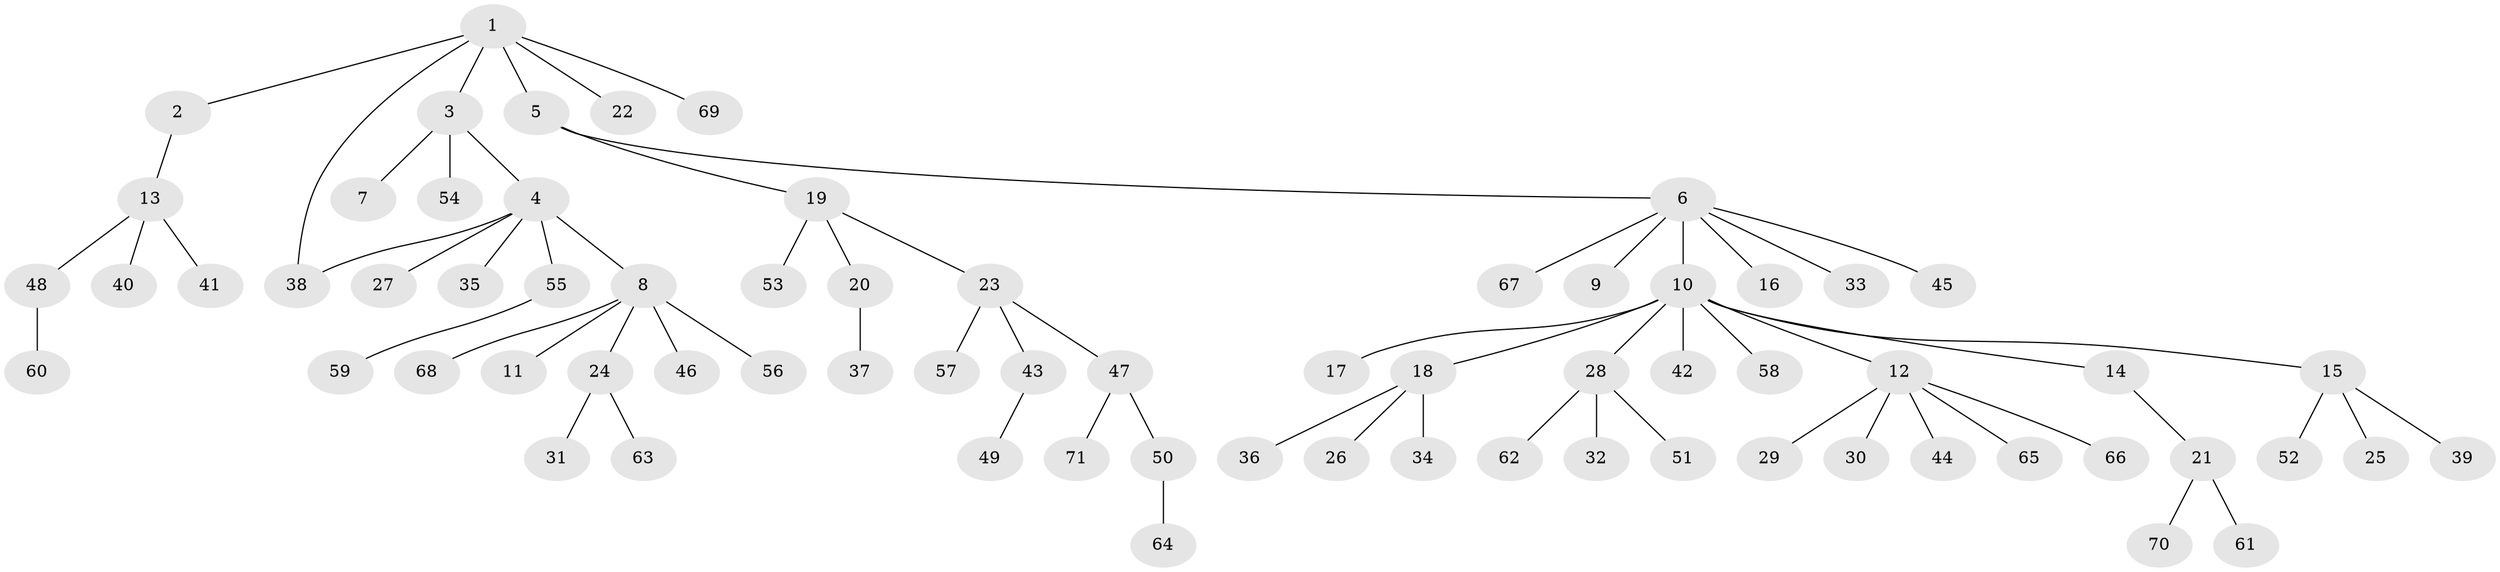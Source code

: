// coarse degree distribution, {8: 0.05660377358490566, 4: 0.018867924528301886, 5: 0.05660377358490566, 1: 0.7169811320754716, 3: 0.09433962264150944, 6: 0.018867924528301886, 2: 0.03773584905660377}
// Generated by graph-tools (version 1.1) at 2025/23/03/03/25 07:23:55]
// undirected, 71 vertices, 71 edges
graph export_dot {
graph [start="1"]
  node [color=gray90,style=filled];
  1;
  2;
  3;
  4;
  5;
  6;
  7;
  8;
  9;
  10;
  11;
  12;
  13;
  14;
  15;
  16;
  17;
  18;
  19;
  20;
  21;
  22;
  23;
  24;
  25;
  26;
  27;
  28;
  29;
  30;
  31;
  32;
  33;
  34;
  35;
  36;
  37;
  38;
  39;
  40;
  41;
  42;
  43;
  44;
  45;
  46;
  47;
  48;
  49;
  50;
  51;
  52;
  53;
  54;
  55;
  56;
  57;
  58;
  59;
  60;
  61;
  62;
  63;
  64;
  65;
  66;
  67;
  68;
  69;
  70;
  71;
  1 -- 2;
  1 -- 3;
  1 -- 5;
  1 -- 22;
  1 -- 38;
  1 -- 69;
  2 -- 13;
  3 -- 4;
  3 -- 7;
  3 -- 54;
  4 -- 8;
  4 -- 27;
  4 -- 35;
  4 -- 38;
  4 -- 55;
  5 -- 6;
  5 -- 19;
  6 -- 9;
  6 -- 10;
  6 -- 16;
  6 -- 33;
  6 -- 45;
  6 -- 67;
  8 -- 11;
  8 -- 24;
  8 -- 46;
  8 -- 56;
  8 -- 68;
  10 -- 12;
  10 -- 14;
  10 -- 15;
  10 -- 17;
  10 -- 18;
  10 -- 28;
  10 -- 42;
  10 -- 58;
  12 -- 29;
  12 -- 30;
  12 -- 44;
  12 -- 65;
  12 -- 66;
  13 -- 40;
  13 -- 41;
  13 -- 48;
  14 -- 21;
  15 -- 25;
  15 -- 39;
  15 -- 52;
  18 -- 26;
  18 -- 34;
  18 -- 36;
  19 -- 20;
  19 -- 23;
  19 -- 53;
  20 -- 37;
  21 -- 61;
  21 -- 70;
  23 -- 43;
  23 -- 47;
  23 -- 57;
  24 -- 31;
  24 -- 63;
  28 -- 32;
  28 -- 51;
  28 -- 62;
  43 -- 49;
  47 -- 50;
  47 -- 71;
  48 -- 60;
  50 -- 64;
  55 -- 59;
}
